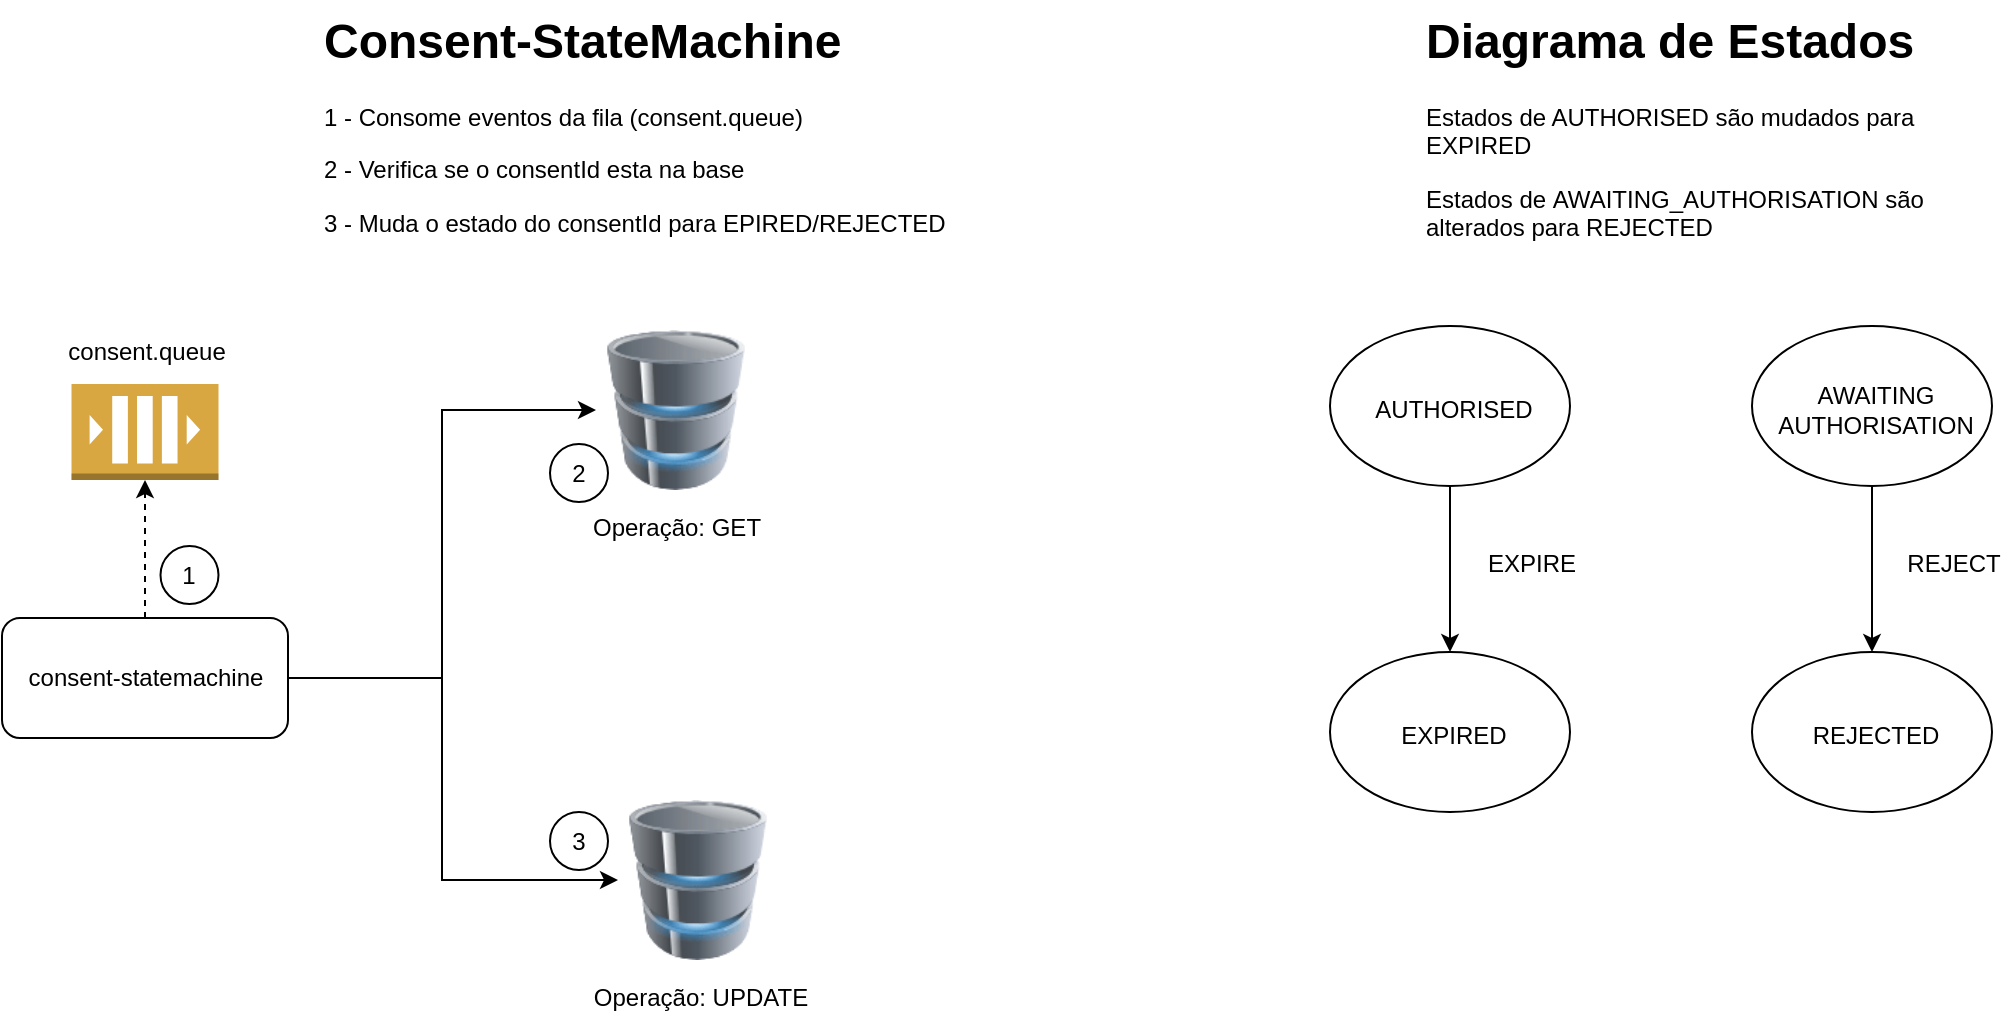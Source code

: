 <mxfile version="27.2.0">
  <diagram name="Página-1" id="pItTlCYV_xXO3khBksh5">
    <mxGraphModel dx="1426" dy="1185" grid="0" gridSize="10" guides="1" tooltips="1" connect="1" arrows="1" fold="1" page="0" pageScale="1" pageWidth="827" pageHeight="1169" math="0" shadow="0">
      <root>
        <mxCell id="0" />
        <mxCell id="1" parent="0" />
        <mxCell id="j_EsMG4aMrRecmwOxVlx-13" style="edgeStyle=orthogonalEdgeStyle;rounded=0;orthogonalLoop=1;jettySize=auto;html=1;entryX=0;entryY=0.5;entryDx=0;entryDy=0;" parent="1" source="j_EsMG4aMrRecmwOxVlx-1" target="j_EsMG4aMrRecmwOxVlx-11" edge="1">
          <mxGeometry relative="1" as="geometry" />
        </mxCell>
        <mxCell id="j_EsMG4aMrRecmwOxVlx-16" style="edgeStyle=orthogonalEdgeStyle;rounded=0;orthogonalLoop=1;jettySize=auto;html=1;exitX=1;exitY=0.5;exitDx=0;exitDy=0;entryX=0;entryY=0.5;entryDx=0;entryDy=0;" parent="1" source="j_EsMG4aMrRecmwOxVlx-1" target="j_EsMG4aMrRecmwOxVlx-14" edge="1">
          <mxGeometry relative="1" as="geometry">
            <Array as="points">
              <mxPoint x="346" y="212" />
              <mxPoint x="346" y="313" />
            </Array>
          </mxGeometry>
        </mxCell>
        <mxCell id="j_EsMG4aMrRecmwOxVlx-1" value="" style="rounded=1;whiteSpace=wrap;html=1;fillColor=none;" parent="1" vertex="1">
          <mxGeometry x="126" y="182" width="143" height="60" as="geometry" />
        </mxCell>
        <mxCell id="j_EsMG4aMrRecmwOxVlx-2" value="consent-statemachine" style="text;html=1;align=center;verticalAlign=middle;whiteSpace=wrap;rounded=0;" parent="1" vertex="1">
          <mxGeometry x="137.5" y="197" width="120" height="30" as="geometry" />
        </mxCell>
        <mxCell id="j_EsMG4aMrRecmwOxVlx-5" value="" style="outlineConnect=0;dashed=0;verticalLabelPosition=bottom;verticalAlign=top;align=center;html=1;shape=mxgraph.aws3.queue;fillColor=#D9A741;gradientColor=none;" parent="1" vertex="1">
          <mxGeometry x="160.75" y="65" width="73.5" height="48" as="geometry" />
        </mxCell>
        <mxCell id="j_EsMG4aMrRecmwOxVlx-6" value="consent.queue" style="text;html=1;align=center;verticalAlign=middle;resizable=0;points=[];autosize=1;strokeColor=none;fillColor=none;" parent="1" vertex="1">
          <mxGeometry x="149" y="36" width="97" height="26" as="geometry" />
        </mxCell>
        <mxCell id="j_EsMG4aMrRecmwOxVlx-7" style="edgeStyle=orthogonalEdgeStyle;rounded=0;orthogonalLoop=1;jettySize=auto;html=1;exitX=0.5;exitY=0;exitDx=0;exitDy=0;entryX=0.5;entryY=1;entryDx=0;entryDy=0;entryPerimeter=0;dashed=1;" parent="1" source="j_EsMG4aMrRecmwOxVlx-1" target="j_EsMG4aMrRecmwOxVlx-5" edge="1">
          <mxGeometry relative="1" as="geometry" />
        </mxCell>
        <mxCell id="j_EsMG4aMrRecmwOxVlx-9" value="1" style="ellipse;whiteSpace=wrap;html=1;aspect=fixed;fillColor=none;" parent="1" vertex="1">
          <mxGeometry x="205.25" y="146" width="29" height="29" as="geometry" />
        </mxCell>
        <mxCell id="j_EsMG4aMrRecmwOxVlx-10" value="&lt;h1 style=&quot;margin-top: 0px;&quot;&gt;Consent-StateMachine&lt;/h1&gt;&lt;p&gt;1 - Consome eventos da fila (consent.queue)&lt;/p&gt;&lt;p&gt;2 - Verifica se o consentId esta na base&lt;/p&gt;&lt;p&gt;3 - Muda o estado do consentId para EPIRED/REJECTED&lt;/p&gt;" style="text;html=1;whiteSpace=wrap;overflow=hidden;rounded=0;" parent="1" vertex="1">
          <mxGeometry x="285" y="-127" width="336" height="120" as="geometry" />
        </mxCell>
        <mxCell id="j_EsMG4aMrRecmwOxVlx-11" value="" style="image;html=1;image=img/lib/clip_art/computers/Database_128x128.png" parent="1" vertex="1">
          <mxGeometry x="423" y="38" width="80" height="80" as="geometry" />
        </mxCell>
        <mxCell id="j_EsMG4aMrRecmwOxVlx-12" value="Operação: GET" style="text;html=1;align=center;verticalAlign=middle;resizable=0;points=[];autosize=1;strokeColor=none;fillColor=none;" parent="1" vertex="1">
          <mxGeometry x="412" y="124" width="102" height="26" as="geometry" />
        </mxCell>
        <mxCell id="j_EsMG4aMrRecmwOxVlx-14" value="" style="image;html=1;image=img/lib/clip_art/computers/Database_128x128.png" parent="1" vertex="1">
          <mxGeometry x="434" y="273" width="80" height="80" as="geometry" />
        </mxCell>
        <mxCell id="j_EsMG4aMrRecmwOxVlx-15" value="Operação: UPDATE" style="text;html=1;align=center;verticalAlign=middle;resizable=0;points=[];autosize=1;strokeColor=none;fillColor=none;" parent="1" vertex="1">
          <mxGeometry x="412" y="359" width="125" height="26" as="geometry" />
        </mxCell>
        <mxCell id="j_EsMG4aMrRecmwOxVlx-17" value="2" style="ellipse;whiteSpace=wrap;html=1;aspect=fixed;fillColor=none;" parent="1" vertex="1">
          <mxGeometry x="400" y="95" width="29" height="29" as="geometry" />
        </mxCell>
        <mxCell id="j_EsMG4aMrRecmwOxVlx-20" value="3" style="ellipse;whiteSpace=wrap;html=1;aspect=fixed;fillColor=none;" parent="1" vertex="1">
          <mxGeometry x="400" y="279" width="29" height="29" as="geometry" />
        </mxCell>
        <mxCell id="6AKKhPyTO_senLmY6bvG-5" style="edgeStyle=orthogonalEdgeStyle;rounded=0;orthogonalLoop=1;jettySize=auto;html=1;exitX=0.5;exitY=1;exitDx=0;exitDy=0;" edge="1" parent="1" source="6AKKhPyTO_senLmY6bvG-1" target="6AKKhPyTO_senLmY6bvG-3">
          <mxGeometry relative="1" as="geometry" />
        </mxCell>
        <mxCell id="6AKKhPyTO_senLmY6bvG-1" value="" style="ellipse;whiteSpace=wrap;html=1;fillColor=none;" vertex="1" parent="1">
          <mxGeometry x="790" y="36" width="120" height="80" as="geometry" />
        </mxCell>
        <mxCell id="6AKKhPyTO_senLmY6bvG-2" value="AUTHORISED" style="text;html=1;align=center;verticalAlign=middle;whiteSpace=wrap;rounded=0;" vertex="1" parent="1">
          <mxGeometry x="822" y="63" width="60" height="30" as="geometry" />
        </mxCell>
        <mxCell id="6AKKhPyTO_senLmY6bvG-3" value="" style="ellipse;whiteSpace=wrap;html=1;fillColor=none;" vertex="1" parent="1">
          <mxGeometry x="790" y="199" width="120" height="80" as="geometry" />
        </mxCell>
        <mxCell id="6AKKhPyTO_senLmY6bvG-4" value="EXPIRED" style="text;html=1;align=center;verticalAlign=middle;whiteSpace=wrap;rounded=0;" vertex="1" parent="1">
          <mxGeometry x="822" y="226" width="60" height="30" as="geometry" />
        </mxCell>
        <mxCell id="6AKKhPyTO_senLmY6bvG-6" value="EXPIRE" style="text;html=1;align=center;verticalAlign=middle;whiteSpace=wrap;rounded=0;" vertex="1" parent="1">
          <mxGeometry x="861" y="140" width="60" height="30" as="geometry" />
        </mxCell>
        <mxCell id="6AKKhPyTO_senLmY6bvG-7" style="edgeStyle=orthogonalEdgeStyle;rounded=0;orthogonalLoop=1;jettySize=auto;html=1;exitX=0.5;exitY=1;exitDx=0;exitDy=0;" edge="1" source="6AKKhPyTO_senLmY6bvG-8" target="6AKKhPyTO_senLmY6bvG-10" parent="1">
          <mxGeometry relative="1" as="geometry" />
        </mxCell>
        <mxCell id="6AKKhPyTO_senLmY6bvG-8" value="" style="ellipse;whiteSpace=wrap;html=1;fillColor=none;" vertex="1" parent="1">
          <mxGeometry x="1001" y="36" width="120" height="80" as="geometry" />
        </mxCell>
        <mxCell id="6AKKhPyTO_senLmY6bvG-9" value="AWAITING&lt;div&gt;AUTHORISATION&lt;/div&gt;" style="text;html=1;align=center;verticalAlign=middle;whiteSpace=wrap;rounded=0;" vertex="1" parent="1">
          <mxGeometry x="1033" y="63" width="60" height="30" as="geometry" />
        </mxCell>
        <mxCell id="6AKKhPyTO_senLmY6bvG-10" value="" style="ellipse;whiteSpace=wrap;html=1;fillColor=none;" vertex="1" parent="1">
          <mxGeometry x="1001" y="199" width="120" height="80" as="geometry" />
        </mxCell>
        <mxCell id="6AKKhPyTO_senLmY6bvG-11" value="REJECTED" style="text;html=1;align=center;verticalAlign=middle;whiteSpace=wrap;rounded=0;" vertex="1" parent="1">
          <mxGeometry x="1033" y="226" width="60" height="30" as="geometry" />
        </mxCell>
        <mxCell id="6AKKhPyTO_senLmY6bvG-12" value="REJECT" style="text;html=1;align=center;verticalAlign=middle;whiteSpace=wrap;rounded=0;" vertex="1" parent="1">
          <mxGeometry x="1072" y="140" width="60" height="30" as="geometry" />
        </mxCell>
        <mxCell id="6AKKhPyTO_senLmY6bvG-13" value="&lt;h1 style=&quot;margin-top: 0px;&quot;&gt;Diagrama de Estados&lt;/h1&gt;&lt;p&gt;Estados de AUTHORISED são mudados para EXPIRED&lt;/p&gt;&lt;p&gt;Estados de&amp;nbsp;&lt;span data-darkreader-inline-color=&quot;&quot; data-darkreader-inline-bgcolor=&quot;&quot; style=&quot;text-align: center; background-color: transparent; color: light-dark(rgb(0, 0, 0), rgb(255, 255, 255)); --darkreader-inline-bgcolor: transparent; --darkreader-inline-color: var(--darkreader-text-000000, #e8e6e3);&quot;&gt;AWAITING_&lt;/span&gt;&lt;span data-darkreader-inline-color=&quot;&quot; data-darkreader-inline-bgcolor=&quot;&quot; style=&quot;text-align: center; background-color: transparent; color: light-dark(rgb(0, 0, 0), rgb(255, 255, 255)); --darkreader-inline-bgcolor: transparent; --darkreader-inline-color: var(--darkreader-text-000000, #e8e6e3);&quot;&gt;AUTHORISATION são alterados para REJECTED&lt;/span&gt;&lt;/p&gt;" style="text;html=1;whiteSpace=wrap;overflow=hidden;rounded=0;" vertex="1" parent="1">
          <mxGeometry x="836" y="-127" width="278" height="120" as="geometry" />
        </mxCell>
      </root>
    </mxGraphModel>
  </diagram>
</mxfile>
